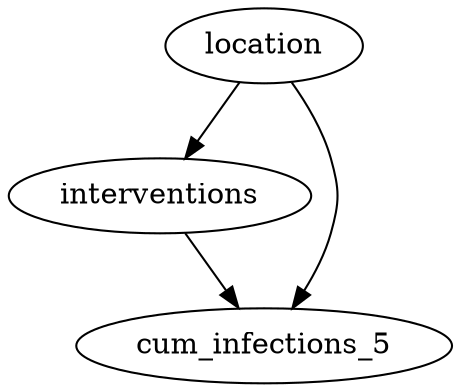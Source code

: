 digraph DAG {
    location -> interventions;
    location -> cum_infections_5;
    interventions -> cum_infections_5;
}